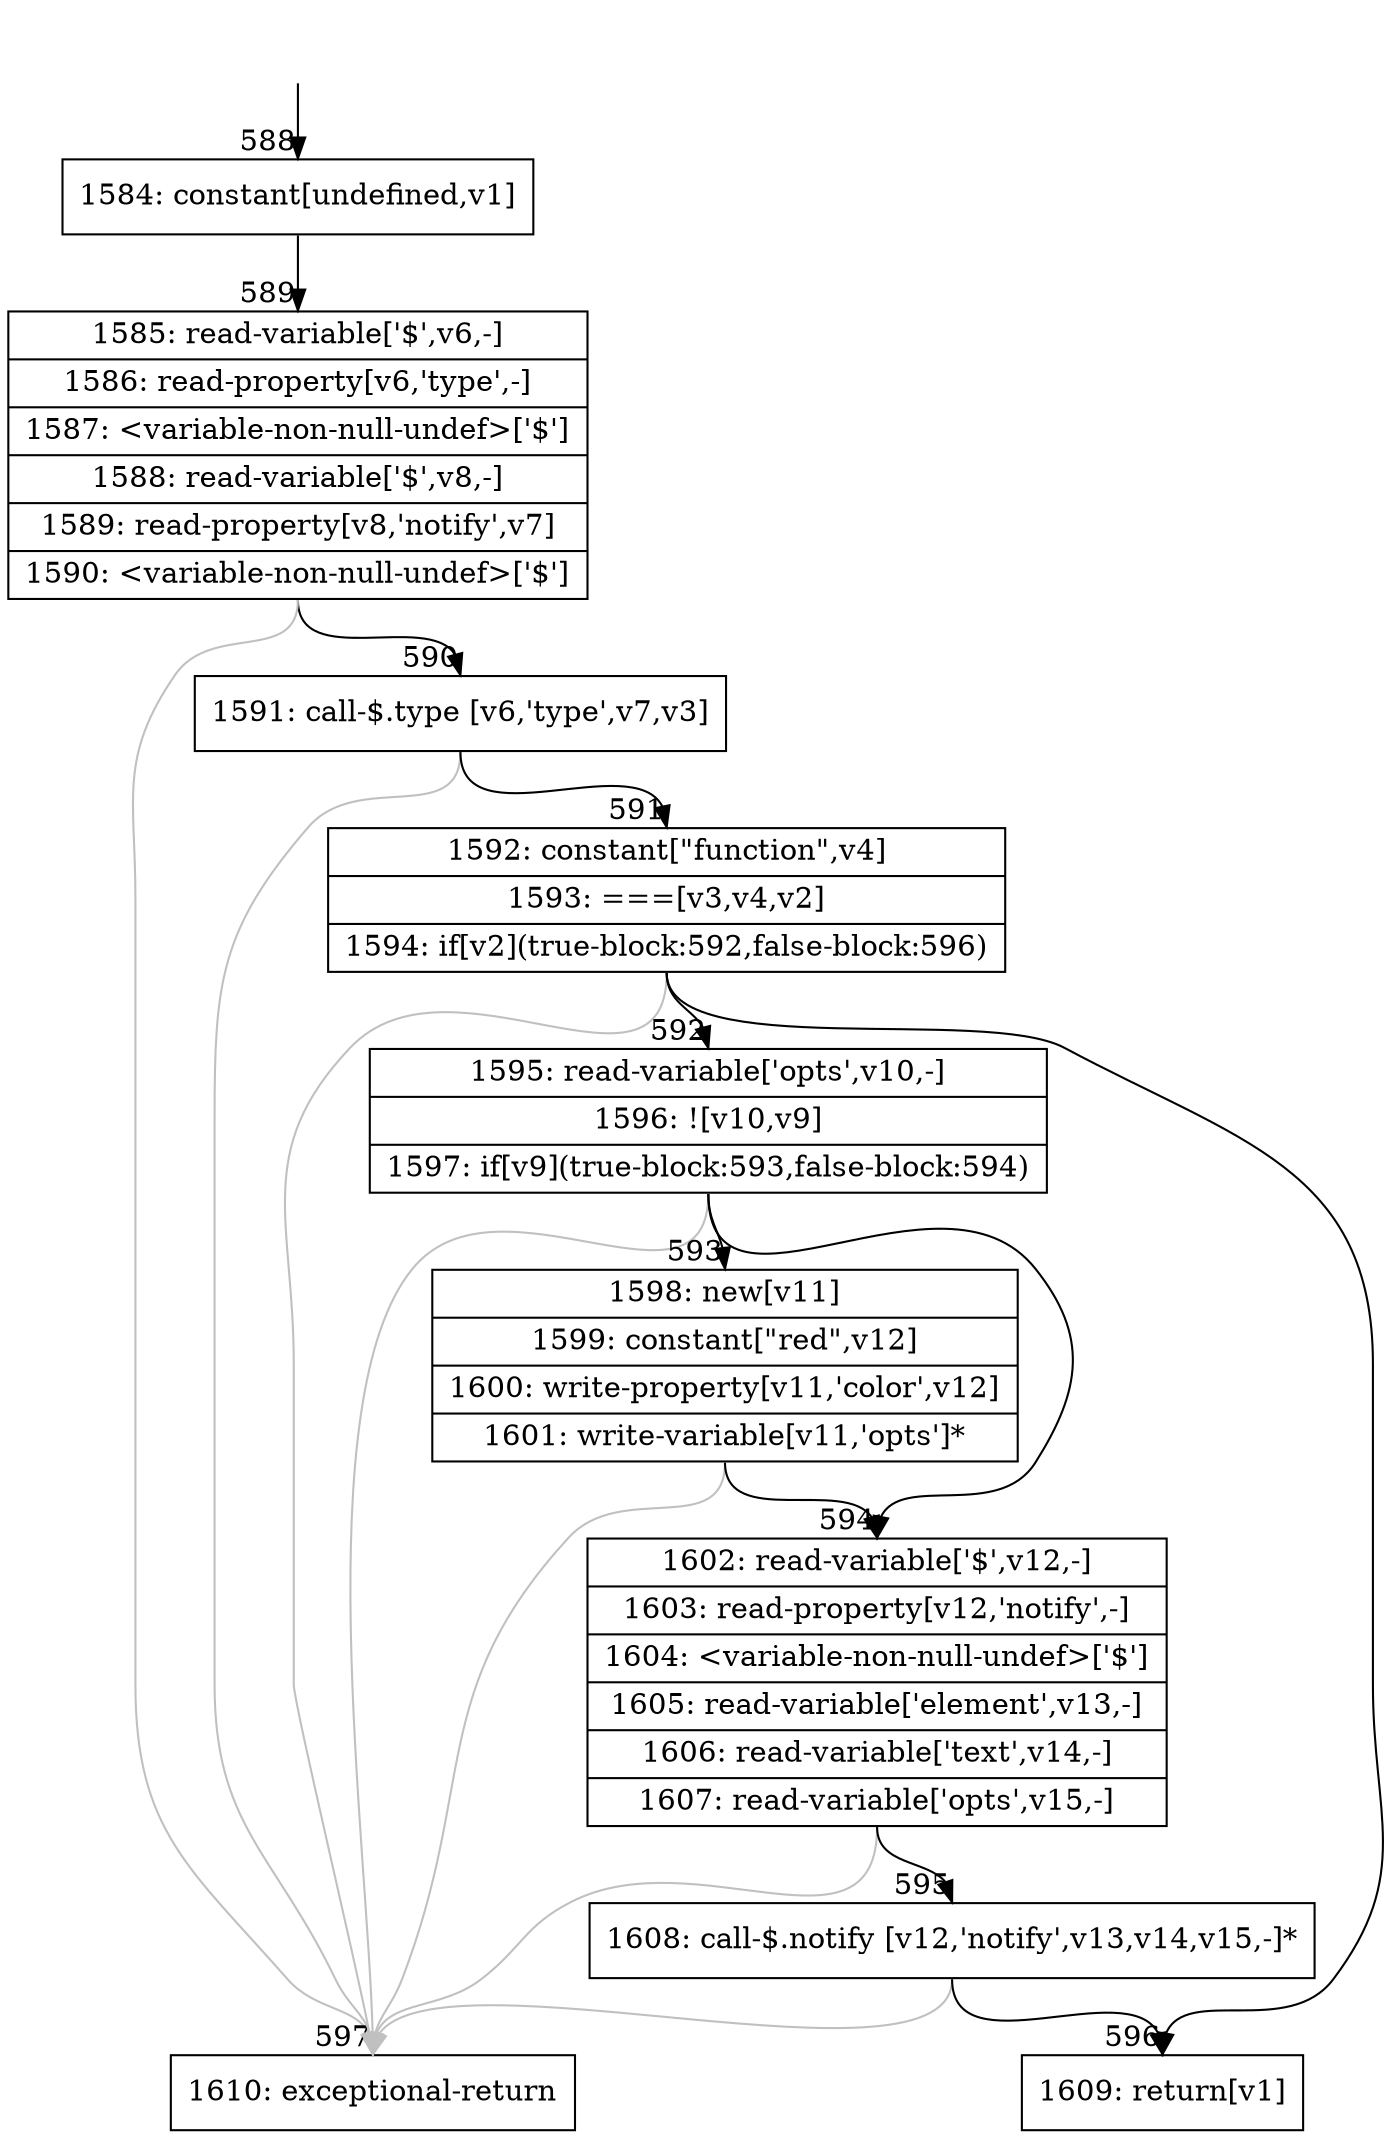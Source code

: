 digraph {
rankdir="TD"
BB_entry58[shape=none,label=""];
BB_entry58 -> BB588 [tailport=s, headport=n, headlabel="    588"]
BB588 [shape=record label="{1584: constant[undefined,v1]}" ] 
BB588 -> BB589 [tailport=s, headport=n, headlabel="      589"]
BB589 [shape=record label="{1585: read-variable['$',v6,-]|1586: read-property[v6,'type',-]|1587: \<variable-non-null-undef\>['$']|1588: read-variable['$',v8,-]|1589: read-property[v8,'notify',v7]|1590: \<variable-non-null-undef\>['$']}" ] 
BB589 -> BB590 [tailport=s, headport=n, headlabel="      590"]
BB589 -> BB597 [tailport=s, headport=n, color=gray, headlabel="      597"]
BB590 [shape=record label="{1591: call-$.type [v6,'type',v7,v3]}" ] 
BB590 -> BB591 [tailport=s, headport=n, headlabel="      591"]
BB590 -> BB597 [tailport=s, headport=n, color=gray]
BB591 [shape=record label="{1592: constant[\"function\",v4]|1593: ===[v3,v4,v2]|1594: if[v2](true-block:592,false-block:596)}" ] 
BB591 -> BB592 [tailport=s, headport=n, headlabel="      592"]
BB591 -> BB596 [tailport=s, headport=n, headlabel="      596"]
BB591 -> BB597 [tailport=s, headport=n, color=gray]
BB592 [shape=record label="{1595: read-variable['opts',v10,-]|1596: ![v10,v9]|1597: if[v9](true-block:593,false-block:594)}" ] 
BB592 -> BB593 [tailport=s, headport=n, headlabel="      593"]
BB592 -> BB594 [tailport=s, headport=n, headlabel="      594"]
BB592 -> BB597 [tailport=s, headport=n, color=gray]
BB593 [shape=record label="{1598: new[v11]|1599: constant[\"red\",v12]|1600: write-property[v11,'color',v12]|1601: write-variable[v11,'opts']*}" ] 
BB593 -> BB594 [tailport=s, headport=n]
BB593 -> BB597 [tailport=s, headport=n, color=gray]
BB594 [shape=record label="{1602: read-variable['$',v12,-]|1603: read-property[v12,'notify',-]|1604: \<variable-non-null-undef\>['$']|1605: read-variable['element',v13,-]|1606: read-variable['text',v14,-]|1607: read-variable['opts',v15,-]}" ] 
BB594 -> BB595 [tailport=s, headport=n, headlabel="      595"]
BB594 -> BB597 [tailport=s, headport=n, color=gray]
BB595 [shape=record label="{1608: call-$.notify [v12,'notify',v13,v14,v15,-]*}" ] 
BB595 -> BB596 [tailport=s, headport=n]
BB595 -> BB597 [tailport=s, headport=n, color=gray]
BB596 [shape=record label="{1609: return[v1]}" ] 
BB597 [shape=record label="{1610: exceptional-return}" ] 
//#$~ 496
}
